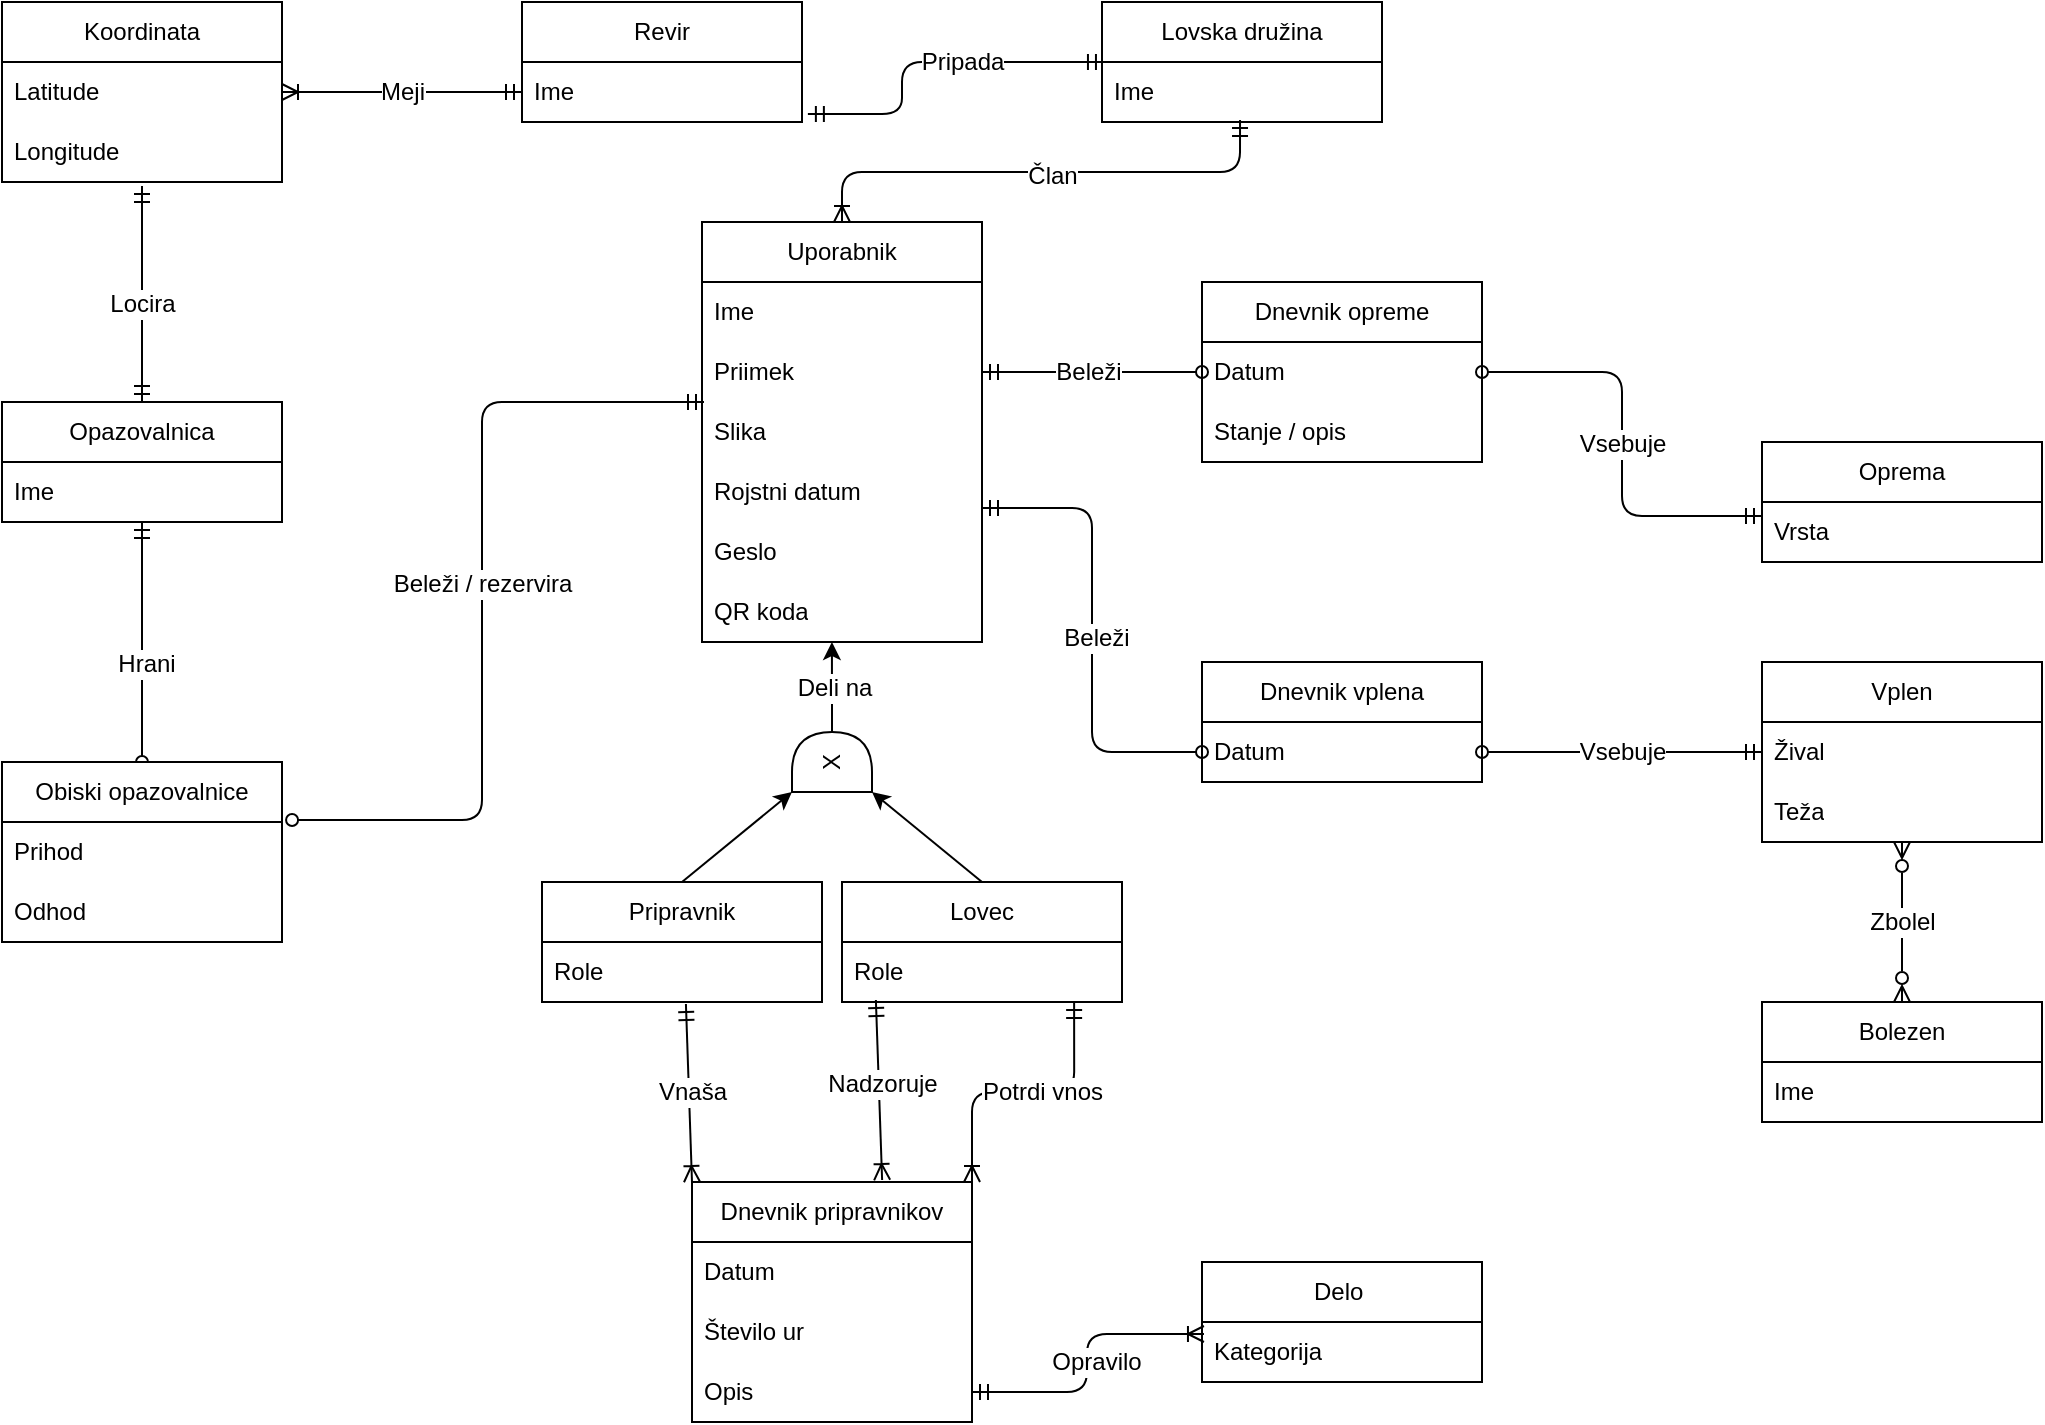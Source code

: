 <mxfile>
    <diagram id="3veU6R7VyFxDfxx6TiRW" name="Page-1">
        <mxGraphModel dx="1400" dy="808" grid="1" gridSize="10" guides="1" tooltips="1" connect="1" arrows="1" fold="1" page="1" pageScale="1" pageWidth="827" pageHeight="1169" math="0" shadow="0">
            <root>
                <mxCell id="0"/>
                <mxCell id="1" parent="0"/>
                <mxCell id="61" style="edgeStyle=orthogonalEdgeStyle;html=1;exitX=0.5;exitY=0;exitDx=0;exitDy=0;entryX=0.493;entryY=0.967;entryDx=0;entryDy=0;entryPerimeter=0;strokeWidth=1;startArrow=ERoneToMany;startFill=0;endArrow=ERmandOne;endFill=0;" parent="1" source="6" target="39" edge="1">
                    <mxGeometry relative="1" as="geometry">
                        <mxPoint x="418.04" y="213" as="targetPoint"/>
                    </mxGeometry>
                </mxCell>
                <mxCell id="106" value="Član" style="edgeLabel;html=1;align=center;verticalAlign=middle;resizable=0;points=[];fontSize=12;" parent="61" vertex="1" connectable="0">
                    <mxGeometry x="0.149" y="-2" relative="1" as="geometry">
                        <mxPoint x="-14" as="offset"/>
                    </mxGeometry>
                </mxCell>
                <mxCell id="6" value="Uporabnik" style="swimlane;fontStyle=0;childLayout=stackLayout;horizontal=1;startSize=30;horizontalStack=0;resizeParent=1;resizeParentMax=0;resizeLast=0;collapsible=1;marginBottom=0;whiteSpace=wrap;html=1;" parent="1" vertex="1">
                    <mxGeometry x="630" y="230" width="140" height="210" as="geometry"/>
                </mxCell>
                <mxCell id="7" value="Ime" style="text;strokeColor=none;fillColor=none;align=left;verticalAlign=middle;spacingLeft=4;spacingRight=4;overflow=hidden;points=[[0,0.5],[1,0.5]];portConstraint=eastwest;rotatable=0;whiteSpace=wrap;html=1;" parent="6" vertex="1">
                    <mxGeometry y="30" width="140" height="30" as="geometry"/>
                </mxCell>
                <mxCell id="8" value="Priimek" style="text;strokeColor=none;fillColor=none;align=left;verticalAlign=middle;spacingLeft=4;spacingRight=4;overflow=hidden;points=[[0,0.5],[1,0.5]];portConstraint=eastwest;rotatable=0;whiteSpace=wrap;html=1;" parent="6" vertex="1">
                    <mxGeometry y="60" width="140" height="30" as="geometry"/>
                </mxCell>
                <mxCell id="123" value="Slika" style="text;strokeColor=none;fillColor=none;align=left;verticalAlign=middle;spacingLeft=4;spacingRight=4;overflow=hidden;points=[[0,0.5],[1,0.5]];portConstraint=eastwest;rotatable=0;whiteSpace=wrap;html=1;" parent="6" vertex="1">
                    <mxGeometry y="90" width="140" height="30" as="geometry"/>
                </mxCell>
                <mxCell id="124" value="Rojstni datum" style="text;strokeColor=none;fillColor=none;align=left;verticalAlign=middle;spacingLeft=4;spacingRight=4;overflow=hidden;points=[[0,0.5],[1,0.5]];portConstraint=eastwest;rotatable=0;whiteSpace=wrap;html=1;" parent="6" vertex="1">
                    <mxGeometry y="120" width="140" height="30" as="geometry"/>
                </mxCell>
                <mxCell id="125" value="Geslo" style="text;strokeColor=none;fillColor=none;align=left;verticalAlign=middle;spacingLeft=4;spacingRight=4;overflow=hidden;points=[[0,0.5],[1,0.5]];portConstraint=eastwest;rotatable=0;whiteSpace=wrap;html=1;" parent="6" vertex="1">
                    <mxGeometry y="150" width="140" height="30" as="geometry"/>
                </mxCell>
                <mxCell id="126" value="QR koda" style="text;strokeColor=none;fillColor=none;align=left;verticalAlign=middle;spacingLeft=4;spacingRight=4;overflow=hidden;points=[[0,0.5],[1,0.5]];portConstraint=eastwest;rotatable=0;whiteSpace=wrap;html=1;" parent="6" vertex="1">
                    <mxGeometry y="180" width="140" height="30" as="geometry"/>
                </mxCell>
                <mxCell id="10" value="Oprema" style="swimlane;fontStyle=0;childLayout=stackLayout;horizontal=1;startSize=30;horizontalStack=0;resizeParent=1;resizeParentMax=0;resizeLast=0;collapsible=1;marginBottom=0;whiteSpace=wrap;html=1;" parent="1" vertex="1">
                    <mxGeometry x="1160" y="340" width="140" height="60" as="geometry"/>
                </mxCell>
                <mxCell id="13" value="Vrsta" style="text;strokeColor=none;fillColor=none;align=left;verticalAlign=middle;spacingLeft=4;spacingRight=4;overflow=hidden;points=[[0,0.5],[1,0.5]];portConstraint=eastwest;rotatable=0;whiteSpace=wrap;html=1;" parent="10" vertex="1">
                    <mxGeometry y="30" width="140" height="30" as="geometry"/>
                </mxCell>
                <mxCell id="99" style="html=1;exitX=0.5;exitY=0;exitDx=0;exitDy=0;entryX=0.5;entryY=1.067;entryDx=0;entryDy=0;entryPerimeter=0;strokeColor=default;strokeWidth=1;startArrow=ERmandOne;startFill=0;endArrow=ERmandOne;endFill=0;" parent="1" source="14" target="79" edge="1">
                    <mxGeometry relative="1" as="geometry"/>
                </mxCell>
                <mxCell id="119" value="Locira" style="edgeLabel;html=1;align=center;verticalAlign=middle;resizable=0;points=[];fontSize=12;" parent="99" vertex="1" connectable="0">
                    <mxGeometry x="-0.229" y="-2" relative="1" as="geometry">
                        <mxPoint x="-2" y="-8" as="offset"/>
                    </mxGeometry>
                </mxCell>
                <mxCell id="14" value="Opazovalnica" style="swimlane;fontStyle=0;childLayout=stackLayout;horizontal=1;startSize=30;horizontalStack=0;resizeParent=1;resizeParentMax=0;resizeLast=0;collapsible=1;marginBottom=0;whiteSpace=wrap;html=1;" parent="1" vertex="1">
                    <mxGeometry x="280" y="320" width="140" height="60" as="geometry"/>
                </mxCell>
                <mxCell id="16" value="Ime" style="text;strokeColor=none;fillColor=none;align=left;verticalAlign=middle;spacingLeft=4;spacingRight=4;overflow=hidden;points=[[0,0.5],[1,0.5]];portConstraint=eastwest;rotatable=0;whiteSpace=wrap;html=1;" parent="14" vertex="1">
                    <mxGeometry y="30" width="140" height="30" as="geometry"/>
                </mxCell>
                <mxCell id="96" style="edgeStyle=orthogonalEdgeStyle;html=1;exitX=1;exitY=0;exitDx=0;exitDy=0;entryX=0.829;entryY=1;entryDx=0;entryDy=0;entryPerimeter=0;strokeColor=default;strokeWidth=1;startArrow=ERoneToMany;startFill=0;endArrow=ERmandOne;endFill=0;" parent="1" source="22" target="45" edge="1">
                    <mxGeometry relative="1" as="geometry"/>
                </mxCell>
                <mxCell id="113" value="Potrdi vnos" style="edgeLabel;html=1;align=center;verticalAlign=middle;resizable=0;points=[];fontSize=12;" parent="96" vertex="1" connectable="0">
                    <mxGeometry x="-0.235" y="-1" relative="1" as="geometry">
                        <mxPoint x="26" y="-1" as="offset"/>
                    </mxGeometry>
                </mxCell>
                <mxCell id="98" style="html=1;entryX=0.121;entryY=0.967;entryDx=0;entryDy=0;entryPerimeter=0;strokeColor=default;strokeWidth=1;startArrow=ERoneToMany;startFill=0;endArrow=ERmandOne;endFill=0;exitX=0.679;exitY=-0.008;exitDx=0;exitDy=0;exitPerimeter=0;" parent="1" source="22" target="45" edge="1">
                    <mxGeometry relative="1" as="geometry">
                        <mxPoint x="718" y="690" as="sourcePoint"/>
                    </mxGeometry>
                </mxCell>
                <mxCell id="112" value="Nadzoruje" style="edgeLabel;html=1;align=center;verticalAlign=middle;resizable=0;points=[];fontSize=12;" parent="98" vertex="1" connectable="0">
                    <mxGeometry x="-0.217" y="-1" relative="1" as="geometry">
                        <mxPoint y="-13" as="offset"/>
                    </mxGeometry>
                </mxCell>
                <mxCell id="101" style="edgeStyle=none;html=1;exitX=0;exitY=0;exitDx=0;exitDy=0;entryX=0.514;entryY=1.033;entryDx=0;entryDy=0;entryPerimeter=0;endArrow=ERmandOne;endFill=0;startArrow=ERoneToMany;startFill=0;" parent="1" source="22" target="49" edge="1">
                    <mxGeometry relative="1" as="geometry"/>
                </mxCell>
                <mxCell id="114" value="Vnaša" style="edgeLabel;html=1;align=center;verticalAlign=middle;resizable=0;points=[];fontSize=12;" parent="101" vertex="1" connectable="0">
                    <mxGeometry x="0.324" y="-2" relative="1" as="geometry">
                        <mxPoint y="14" as="offset"/>
                    </mxGeometry>
                </mxCell>
                <mxCell id="22" value="Dnevnik pripravnikov" style="swimlane;fontStyle=0;childLayout=stackLayout;horizontal=1;startSize=30;horizontalStack=0;resizeParent=1;resizeParentMax=0;resizeLast=0;collapsible=1;marginBottom=0;whiteSpace=wrap;html=1;" parent="1" vertex="1">
                    <mxGeometry x="625" y="710" width="140" height="120" as="geometry"/>
                </mxCell>
                <mxCell id="122" value="Datum" style="text;strokeColor=none;fillColor=none;align=left;verticalAlign=middle;spacingLeft=4;spacingRight=4;overflow=hidden;points=[[0,0.5],[1,0.5]];portConstraint=eastwest;rotatable=0;whiteSpace=wrap;html=1;" parent="22" vertex="1">
                    <mxGeometry y="30" width="140" height="30" as="geometry"/>
                </mxCell>
                <mxCell id="23" value="Število ur" style="text;strokeColor=none;fillColor=none;align=left;verticalAlign=middle;spacingLeft=4;spacingRight=4;overflow=hidden;points=[[0,0.5],[1,0.5]];portConstraint=eastwest;rotatable=0;whiteSpace=wrap;html=1;" parent="22" vertex="1">
                    <mxGeometry y="60" width="140" height="30" as="geometry"/>
                </mxCell>
                <mxCell id="24" value="Opis" style="text;strokeColor=none;fillColor=none;align=left;verticalAlign=middle;spacingLeft=4;spacingRight=4;overflow=hidden;points=[[0,0.5],[1,0.5]];portConstraint=eastwest;rotatable=0;whiteSpace=wrap;html=1;" parent="22" vertex="1">
                    <mxGeometry y="90" width="140" height="30" as="geometry"/>
                </mxCell>
                <mxCell id="26" value="Revir" style="swimlane;fontStyle=0;childLayout=stackLayout;horizontal=1;startSize=30;horizontalStack=0;resizeParent=1;resizeParentMax=0;resizeLast=0;collapsible=1;marginBottom=0;whiteSpace=wrap;html=1;" parent="1" vertex="1">
                    <mxGeometry x="540" y="120" width="140" height="60" as="geometry">
                        <mxRectangle x="370" y="570" width="60" height="30" as="alternateBounds"/>
                    </mxGeometry>
                </mxCell>
                <mxCell id="27" value="Ime" style="text;strokeColor=none;fillColor=none;align=left;verticalAlign=middle;spacingLeft=4;spacingRight=4;overflow=hidden;points=[[0,0.5],[1,0.5]];portConstraint=eastwest;rotatable=0;whiteSpace=wrap;html=1;" parent="26" vertex="1">
                    <mxGeometry y="30" width="140" height="30" as="geometry"/>
                </mxCell>
                <mxCell id="76" value="" style="edgeStyle=orthogonalEdgeStyle;curved=1;html=1;strokeWidth=1;startArrow=ERmandOne;startFill=0;endArrow=oval;endFill=0;entryX=1;entryY=0.5;entryDx=0;entryDy=0;" parent="1" source="30" target="72" edge="1">
                    <mxGeometry relative="1" as="geometry"/>
                </mxCell>
                <mxCell id="111" value="Vsebuje" style="edgeLabel;html=1;align=center;verticalAlign=middle;resizable=0;points=[];fontSize=12;" parent="76" vertex="1" connectable="0">
                    <mxGeometry x="0.171" y="-2" relative="1" as="geometry">
                        <mxPoint x="12" y="2" as="offset"/>
                    </mxGeometry>
                </mxCell>
                <mxCell id="30" value="Vplen" style="swimlane;fontStyle=0;childLayout=stackLayout;horizontal=1;startSize=30;horizontalStack=0;resizeParent=1;resizeParentMax=0;resizeLast=0;collapsible=1;marginBottom=0;whiteSpace=wrap;html=1;" parent="1" vertex="1">
                    <mxGeometry x="1160" y="450" width="140" height="90" as="geometry"/>
                </mxCell>
                <mxCell id="31" value="Žival" style="text;strokeColor=none;fillColor=none;align=left;verticalAlign=middle;spacingLeft=4;spacingRight=4;overflow=hidden;points=[[0,0.5],[1,0.5]];portConstraint=eastwest;rotatable=0;whiteSpace=wrap;html=1;" parent="30" vertex="1">
                    <mxGeometry y="30" width="140" height="30" as="geometry"/>
                </mxCell>
                <mxCell id="32" value="Teža" style="text;strokeColor=none;fillColor=none;align=left;verticalAlign=middle;spacingLeft=4;spacingRight=4;overflow=hidden;points=[[0,0.5],[1,0.5]];portConstraint=eastwest;rotatable=0;whiteSpace=wrap;html=1;" parent="30" vertex="1">
                    <mxGeometry y="60" width="140" height="30" as="geometry"/>
                </mxCell>
                <mxCell id="102" style="edgeStyle=none;html=1;entryX=0.5;entryY=1;entryDx=0;entryDy=0;entryPerimeter=0;startArrow=oval;startFill=0;endArrow=ERmandOne;endFill=0;exitX=0.5;exitY=0;exitDx=0;exitDy=0;" parent="1" source="34" target="16" edge="1">
                    <mxGeometry relative="1" as="geometry">
                        <mxPoint x="349.02" y="402.01" as="targetPoint"/>
                        <mxPoint x="350" y="480" as="sourcePoint"/>
                    </mxGeometry>
                </mxCell>
                <mxCell id="121" value="Hrani" style="edgeLabel;html=1;align=center;verticalAlign=middle;resizable=0;points=[];fontSize=12;" parent="102" vertex="1" connectable="0">
                    <mxGeometry x="-0.183" y="-2" relative="1" as="geometry">
                        <mxPoint as="offset"/>
                    </mxGeometry>
                </mxCell>
                <mxCell id="34" value="Obiski opazovalnice" style="swimlane;fontStyle=0;childLayout=stackLayout;horizontal=1;startSize=30;horizontalStack=0;resizeParent=1;resizeParentMax=0;resizeLast=0;collapsible=1;marginBottom=0;whiteSpace=wrap;html=1;" parent="1" vertex="1">
                    <mxGeometry x="280" y="500" width="140" height="90" as="geometry"/>
                </mxCell>
                <mxCell id="36" value="Prihod" style="text;strokeColor=none;fillColor=none;align=left;verticalAlign=middle;spacingLeft=4;spacingRight=4;overflow=hidden;points=[[0,0.5],[1,0.5]];portConstraint=eastwest;rotatable=0;whiteSpace=wrap;html=1;" parent="34" vertex="1">
                    <mxGeometry y="30" width="140" height="30" as="geometry"/>
                </mxCell>
                <mxCell id="37" value="Odhod" style="text;strokeColor=none;fillColor=none;align=left;verticalAlign=middle;spacingLeft=4;spacingRight=4;overflow=hidden;points=[[0,0.5],[1,0.5]];portConstraint=eastwest;rotatable=0;whiteSpace=wrap;html=1;" parent="34" vertex="1">
                    <mxGeometry y="60" width="140" height="30" as="geometry"/>
                </mxCell>
                <mxCell id="38" value="Lovska družina" style="swimlane;fontStyle=0;childLayout=stackLayout;horizontal=1;startSize=30;horizontalStack=0;resizeParent=1;resizeParentMax=0;resizeLast=0;collapsible=1;marginBottom=0;whiteSpace=wrap;html=1;" parent="1" vertex="1">
                    <mxGeometry x="830" y="120" width="140" height="60" as="geometry"/>
                </mxCell>
                <mxCell id="39" value="Ime" style="text;strokeColor=none;fillColor=none;align=left;verticalAlign=middle;spacingLeft=4;spacingRight=4;overflow=hidden;points=[[0,0.5],[1,0.5]];portConstraint=eastwest;rotatable=0;whiteSpace=wrap;html=1;" parent="38" vertex="1">
                    <mxGeometry y="30" width="140" height="30" as="geometry"/>
                </mxCell>
                <mxCell id="56" style="edgeStyle=none;html=1;exitX=0.5;exitY=0;exitDx=0;exitDy=0;entryX=0;entryY=1;entryDx=0;entryDy=0;" parent="1" source="42" target="53" edge="1">
                    <mxGeometry relative="1" as="geometry"/>
                </mxCell>
                <mxCell id="42" value="Lovec" style="swimlane;fontStyle=0;childLayout=stackLayout;horizontal=1;startSize=30;horizontalStack=0;resizeParent=1;resizeParentMax=0;resizeLast=0;collapsible=1;marginBottom=0;whiteSpace=wrap;html=1;" parent="1" vertex="1">
                    <mxGeometry x="700" y="560" width="140" height="60" as="geometry"/>
                </mxCell>
                <mxCell id="45" value="Role" style="text;strokeColor=none;fillColor=none;align=left;verticalAlign=middle;spacingLeft=4;spacingRight=4;overflow=hidden;points=[[0,0.5],[1,0.5]];portConstraint=eastwest;rotatable=0;whiteSpace=wrap;html=1;" parent="42" vertex="1">
                    <mxGeometry y="30" width="140" height="30" as="geometry"/>
                </mxCell>
                <mxCell id="55" style="edgeStyle=none;html=1;exitX=0.5;exitY=0;exitDx=0;exitDy=0;entryX=0;entryY=0;entryDx=0;entryDy=0;" parent="1" source="46" target="53" edge="1">
                    <mxGeometry relative="1" as="geometry"/>
                </mxCell>
                <mxCell id="46" value="Pripravnik" style="swimlane;fontStyle=0;childLayout=stackLayout;horizontal=1;startSize=30;horizontalStack=0;resizeParent=1;resizeParentMax=0;resizeLast=0;collapsible=1;marginBottom=0;whiteSpace=wrap;html=1;" parent="1" vertex="1">
                    <mxGeometry x="550" y="560" width="140" height="60" as="geometry"/>
                </mxCell>
                <mxCell id="49" value="Role" style="text;strokeColor=none;fillColor=none;align=left;verticalAlign=middle;spacingLeft=4;spacingRight=4;overflow=hidden;points=[[0,0.5],[1,0.5]];portConstraint=eastwest;rotatable=0;whiteSpace=wrap;html=1;" parent="46" vertex="1">
                    <mxGeometry y="30" width="140" height="30" as="geometry"/>
                </mxCell>
                <mxCell id="53" value="X" style="shape=delay;whiteSpace=wrap;html=1;rotation=-90;" parent="1" vertex="1">
                    <mxGeometry x="680" y="480" width="30" height="40" as="geometry"/>
                </mxCell>
                <mxCell id="59" style="edgeStyle=orthogonalEdgeStyle;html=1;entryX=1.021;entryY=0.2;entryDx=0;entryDy=0;strokeWidth=1;startArrow=ERmandOne;startFill=0;endArrow=ERmandOne;endFill=0;entryPerimeter=0;exitX=0.007;exitY=0;exitDx=0;exitDy=0;exitPerimeter=0;" parent="1" source="39" edge="1">
                    <mxGeometry relative="1" as="geometry">
                        <mxPoint x="820" y="150" as="sourcePoint"/>
                        <mxPoint x="682.94" y="176" as="targetPoint"/>
                        <Array as="points">
                            <mxPoint x="730" y="150"/>
                            <mxPoint x="730" y="176"/>
                        </Array>
                    </mxGeometry>
                </mxCell>
                <mxCell id="117" value="Pripada" style="edgeLabel;html=1;align=center;verticalAlign=middle;resizable=0;points=[];fontSize=12;" parent="59" vertex="1" connectable="0">
                    <mxGeometry x="0.191" relative="1" as="geometry">
                        <mxPoint x="30" y="-3" as="offset"/>
                    </mxGeometry>
                </mxCell>
                <mxCell id="64" value="Dnevnik opreme" style="swimlane;fontStyle=0;childLayout=stackLayout;horizontal=1;startSize=30;horizontalStack=0;resizeParent=1;resizeParentMax=0;resizeLast=0;collapsible=1;marginBottom=0;whiteSpace=wrap;html=1;" parent="1" vertex="1">
                    <mxGeometry x="880" y="260" width="140" height="90" as="geometry"/>
                </mxCell>
                <mxCell id="65" value="Datum" style="text;strokeColor=none;fillColor=none;align=left;verticalAlign=middle;spacingLeft=4;spacingRight=4;overflow=hidden;points=[[0,0.5],[1,0.5]];portConstraint=eastwest;rotatable=0;whiteSpace=wrap;html=1;" parent="64" vertex="1">
                    <mxGeometry y="30" width="140" height="30" as="geometry"/>
                </mxCell>
                <mxCell id="66" value="Stanje / opis" style="text;strokeColor=none;fillColor=none;align=left;verticalAlign=middle;spacingLeft=4;spacingRight=4;overflow=hidden;points=[[0,0.5],[1,0.5]];portConstraint=eastwest;rotatable=0;whiteSpace=wrap;html=1;" parent="64" vertex="1">
                    <mxGeometry y="60" width="140" height="30" as="geometry"/>
                </mxCell>
                <mxCell id="68" style="edgeStyle=orthogonalEdgeStyle;curved=1;html=1;exitX=1;exitY=0.5;exitDx=0;exitDy=0;entryX=0;entryY=0.5;entryDx=0;entryDy=0;strokeWidth=1;startArrow=ERmandOne;startFill=0;endArrow=oval;endFill=0;" parent="1" source="8" target="65" edge="1">
                    <mxGeometry relative="1" as="geometry"/>
                </mxCell>
                <mxCell id="108" value="Beleži" style="edgeLabel;html=1;align=center;verticalAlign=middle;resizable=0;points=[];fontSize=12;" parent="68" vertex="1" connectable="0">
                    <mxGeometry x="-0.217" y="1" relative="1" as="geometry">
                        <mxPoint x="10" y="1" as="offset"/>
                    </mxGeometry>
                </mxCell>
                <mxCell id="70" style="edgeStyle=orthogonalEdgeStyle;html=1;exitX=0;exitY=0.233;exitDx=0;exitDy=0;entryX=1;entryY=0.5;entryDx=0;entryDy=0;strokeWidth=1;startArrow=ERmandOne;startFill=0;endArrow=oval;endFill=0;exitPerimeter=0;rounded=1;" parent="1" source="13" target="65" edge="1">
                    <mxGeometry relative="1" as="geometry">
                        <mxPoint x="1040" y="365" as="sourcePoint"/>
                    </mxGeometry>
                </mxCell>
                <mxCell id="107" value="Vsebuje" style="edgeLabel;html=1;align=center;verticalAlign=middle;resizable=0;points=[];fontSize=12;" parent="70" vertex="1" connectable="0">
                    <mxGeometry x="0.308" y="3" relative="1" as="geometry">
                        <mxPoint x="3" y="32" as="offset"/>
                    </mxGeometry>
                </mxCell>
                <mxCell id="71" value="Dnevnik vplena" style="swimlane;fontStyle=0;childLayout=stackLayout;horizontal=1;startSize=30;horizontalStack=0;resizeParent=1;resizeParentMax=0;resizeLast=0;collapsible=1;marginBottom=0;whiteSpace=wrap;html=1;" parent="1" vertex="1">
                    <mxGeometry x="880" y="450" width="140" height="60" as="geometry"/>
                </mxCell>
                <mxCell id="72" value="Datum" style="text;strokeColor=none;fillColor=none;align=left;verticalAlign=middle;spacingLeft=4;spacingRight=4;overflow=hidden;points=[[0,0.5],[1,0.5]];portConstraint=eastwest;rotatable=0;whiteSpace=wrap;html=1;" parent="71" vertex="1">
                    <mxGeometry y="30" width="140" height="30" as="geometry"/>
                </mxCell>
                <mxCell id="75" style="edgeStyle=orthogonalEdgeStyle;html=1;exitX=1;exitY=0.767;exitDx=0;exitDy=0;entryX=0;entryY=0.5;entryDx=0;entryDy=0;strokeWidth=1;startArrow=ERmandOne;startFill=0;endArrow=oval;endFill=0;exitPerimeter=0;" parent="1" source="124" target="72" edge="1">
                    <mxGeometry relative="1" as="geometry"/>
                </mxCell>
                <mxCell id="109" value="Beleži" style="edgeLabel;html=1;align=center;verticalAlign=middle;resizable=0;points=[];fontSize=12;" parent="75" vertex="1" connectable="0">
                    <mxGeometry x="0.281" y="11" relative="1" as="geometry">
                        <mxPoint x="-9" y="-29" as="offset"/>
                    </mxGeometry>
                </mxCell>
                <mxCell id="78" value="Koordinata" style="swimlane;fontStyle=0;childLayout=stackLayout;horizontal=1;startSize=30;horizontalStack=0;resizeParent=1;resizeParentMax=0;resizeLast=0;collapsible=1;marginBottom=0;whiteSpace=wrap;html=1;" parent="1" vertex="1">
                    <mxGeometry x="280" y="120" width="140" height="90" as="geometry">
                        <mxRectangle x="370" y="570" width="60" height="30" as="alternateBounds"/>
                    </mxGeometry>
                </mxCell>
                <mxCell id="80" value="Latitude" style="text;strokeColor=none;fillColor=none;align=left;verticalAlign=middle;spacingLeft=4;spacingRight=4;overflow=hidden;points=[[0,0.5],[1,0.5]];portConstraint=eastwest;rotatable=0;whiteSpace=wrap;html=1;" parent="78" vertex="1">
                    <mxGeometry y="30" width="140" height="30" as="geometry"/>
                </mxCell>
                <mxCell id="79" value="Longitude" style="text;strokeColor=none;fillColor=none;align=left;verticalAlign=middle;spacingLeft=4;spacingRight=4;overflow=hidden;points=[[0,0.5],[1,0.5]];portConstraint=eastwest;rotatable=0;whiteSpace=wrap;html=1;" parent="78" vertex="1">
                    <mxGeometry y="60" width="140" height="30" as="geometry"/>
                </mxCell>
                <mxCell id="83" style="html=1;exitX=0;exitY=0.5;exitDx=0;exitDy=0;entryX=1;entryY=0.5;entryDx=0;entryDy=0;strokeWidth=1;startArrow=ERmandOne;startFill=0;endArrow=ERoneToMany;endFill=0;strokeColor=default;edgeStyle=orthogonalEdgeStyle;" parent="1" source="27" target="80" edge="1">
                    <mxGeometry relative="1" as="geometry">
                        <mxPoint x="540" y="185" as="sourcePoint"/>
                    </mxGeometry>
                </mxCell>
                <mxCell id="120" value="Meji" style="edgeLabel;html=1;align=center;verticalAlign=middle;resizable=0;points=[];fontSize=12;" parent="83" vertex="1" connectable="0">
                    <mxGeometry x="0.4" relative="1" as="geometry">
                        <mxPoint x="24" as="offset"/>
                    </mxGeometry>
                </mxCell>
                <mxCell id="89" style="html=1;exitX=0.5;exitY=0;exitDx=0;exitDy=0;strokeWidth=1;startArrow=ERzeroToMany;startFill=0;endArrow=ERzeroToMany;endFill=0;" parent="1" source="84" target="32" edge="1">
                    <mxGeometry relative="1" as="geometry"/>
                </mxCell>
                <mxCell id="110" value="Zbolel" style="edgeLabel;html=1;align=center;verticalAlign=middle;resizable=0;points=[];fontSize=12;" parent="89" vertex="1" connectable="0">
                    <mxGeometry x="0.4" y="2" relative="1" as="geometry">
                        <mxPoint x="2" y="16" as="offset"/>
                    </mxGeometry>
                </mxCell>
                <mxCell id="84" value="Bolezen" style="swimlane;fontStyle=0;childLayout=stackLayout;horizontal=1;startSize=30;horizontalStack=0;resizeParent=1;resizeParentMax=0;resizeLast=0;collapsible=1;marginBottom=0;whiteSpace=wrap;html=1;" parent="1" vertex="1">
                    <mxGeometry x="1160" y="620" width="140" height="60" as="geometry"/>
                </mxCell>
                <mxCell id="85" value="Ime" style="text;strokeColor=none;fillColor=none;align=left;verticalAlign=middle;spacingLeft=4;spacingRight=4;overflow=hidden;points=[[0,0.5],[1,0.5]];portConstraint=eastwest;rotatable=0;whiteSpace=wrap;html=1;" parent="84" vertex="1">
                    <mxGeometry y="30" width="140" height="30" as="geometry"/>
                </mxCell>
                <mxCell id="91" value="Delo&amp;nbsp;" style="swimlane;fontStyle=0;childLayout=stackLayout;horizontal=1;startSize=30;horizontalStack=0;resizeParent=1;resizeParentMax=0;resizeLast=0;collapsible=1;marginBottom=0;whiteSpace=wrap;html=1;" parent="1" vertex="1">
                    <mxGeometry x="880" y="750" width="140" height="60" as="geometry"/>
                </mxCell>
                <mxCell id="92" value="Kategorija" style="text;strokeColor=none;fillColor=none;align=left;verticalAlign=middle;spacingLeft=4;spacingRight=4;overflow=hidden;points=[[0,0.5],[1,0.5]];portConstraint=eastwest;rotatable=0;whiteSpace=wrap;html=1;" parent="91" vertex="1">
                    <mxGeometry y="30" width="140" height="30" as="geometry"/>
                </mxCell>
                <mxCell id="94" style="edgeStyle=orthogonalEdgeStyle;html=1;exitX=1;exitY=0.5;exitDx=0;exitDy=0;entryX=0.007;entryY=0.2;entryDx=0;entryDy=0;entryPerimeter=0;strokeColor=default;strokeWidth=1;startArrow=ERmandOne;startFill=0;endArrow=ERoneToMany;endFill=0;" parent="1" source="24" target="92" edge="1">
                    <mxGeometry relative="1" as="geometry"/>
                </mxCell>
                <mxCell id="115" value="Opravilo" style="edgeLabel;html=1;align=center;verticalAlign=middle;resizable=0;points=[];fontSize=12;" parent="94" vertex="1" connectable="0">
                    <mxGeometry x="-0.356" y="-2" relative="1" as="geometry">
                        <mxPoint x="15" y="-17" as="offset"/>
                    </mxGeometry>
                </mxCell>
                <mxCell id="104" style="edgeStyle=orthogonalEdgeStyle;html=1;exitX=1.036;exitY=-0.033;exitDx=0;exitDy=0;startArrow=oval;startFill=0;endArrow=ERmandOne;endFill=0;exitPerimeter=0;entryX=0.007;entryY=0.033;entryDx=0;entryDy=0;entryPerimeter=0;" parent="1" source="36" target="123" edge="1">
                    <mxGeometry relative="1" as="geometry">
                        <Array as="points">
                            <mxPoint x="520" y="529"/>
                            <mxPoint x="520" y="320"/>
                        </Array>
                        <mxPoint x="620" y="350" as="targetPoint"/>
                    </mxGeometry>
                </mxCell>
                <mxCell id="118" value="Beleži / rezervira" style="edgeLabel;html=1;align=center;verticalAlign=middle;resizable=0;points=[];fontSize=12;" parent="104" vertex="1" connectable="0">
                    <mxGeometry x="-0.038" relative="1" as="geometry">
                        <mxPoint y="-13" as="offset"/>
                    </mxGeometry>
                </mxCell>
                <mxCell id="58" style="html=1;startArrow=none;entryX=0.464;entryY=1;entryDx=0;entryDy=0;entryPerimeter=0;exitX=1;exitY=0.5;exitDx=0;exitDy=0;" parent="1" source="53" target="126" edge="1">
                    <mxGeometry relative="1" as="geometry">
                        <mxPoint x="695" y="420" as="targetPoint"/>
                    </mxGeometry>
                </mxCell>
                <mxCell id="116" value="Deli na" style="edgeLabel;html=1;align=center;verticalAlign=middle;resizable=0;points=[];fontSize=12;" parent="58" vertex="1" connectable="0">
                    <mxGeometry x="0.375" y="1" relative="1" as="geometry">
                        <mxPoint x="2" y="9" as="offset"/>
                    </mxGeometry>
                </mxCell>
            </root>
        </mxGraphModel>
    </diagram>
</mxfile>